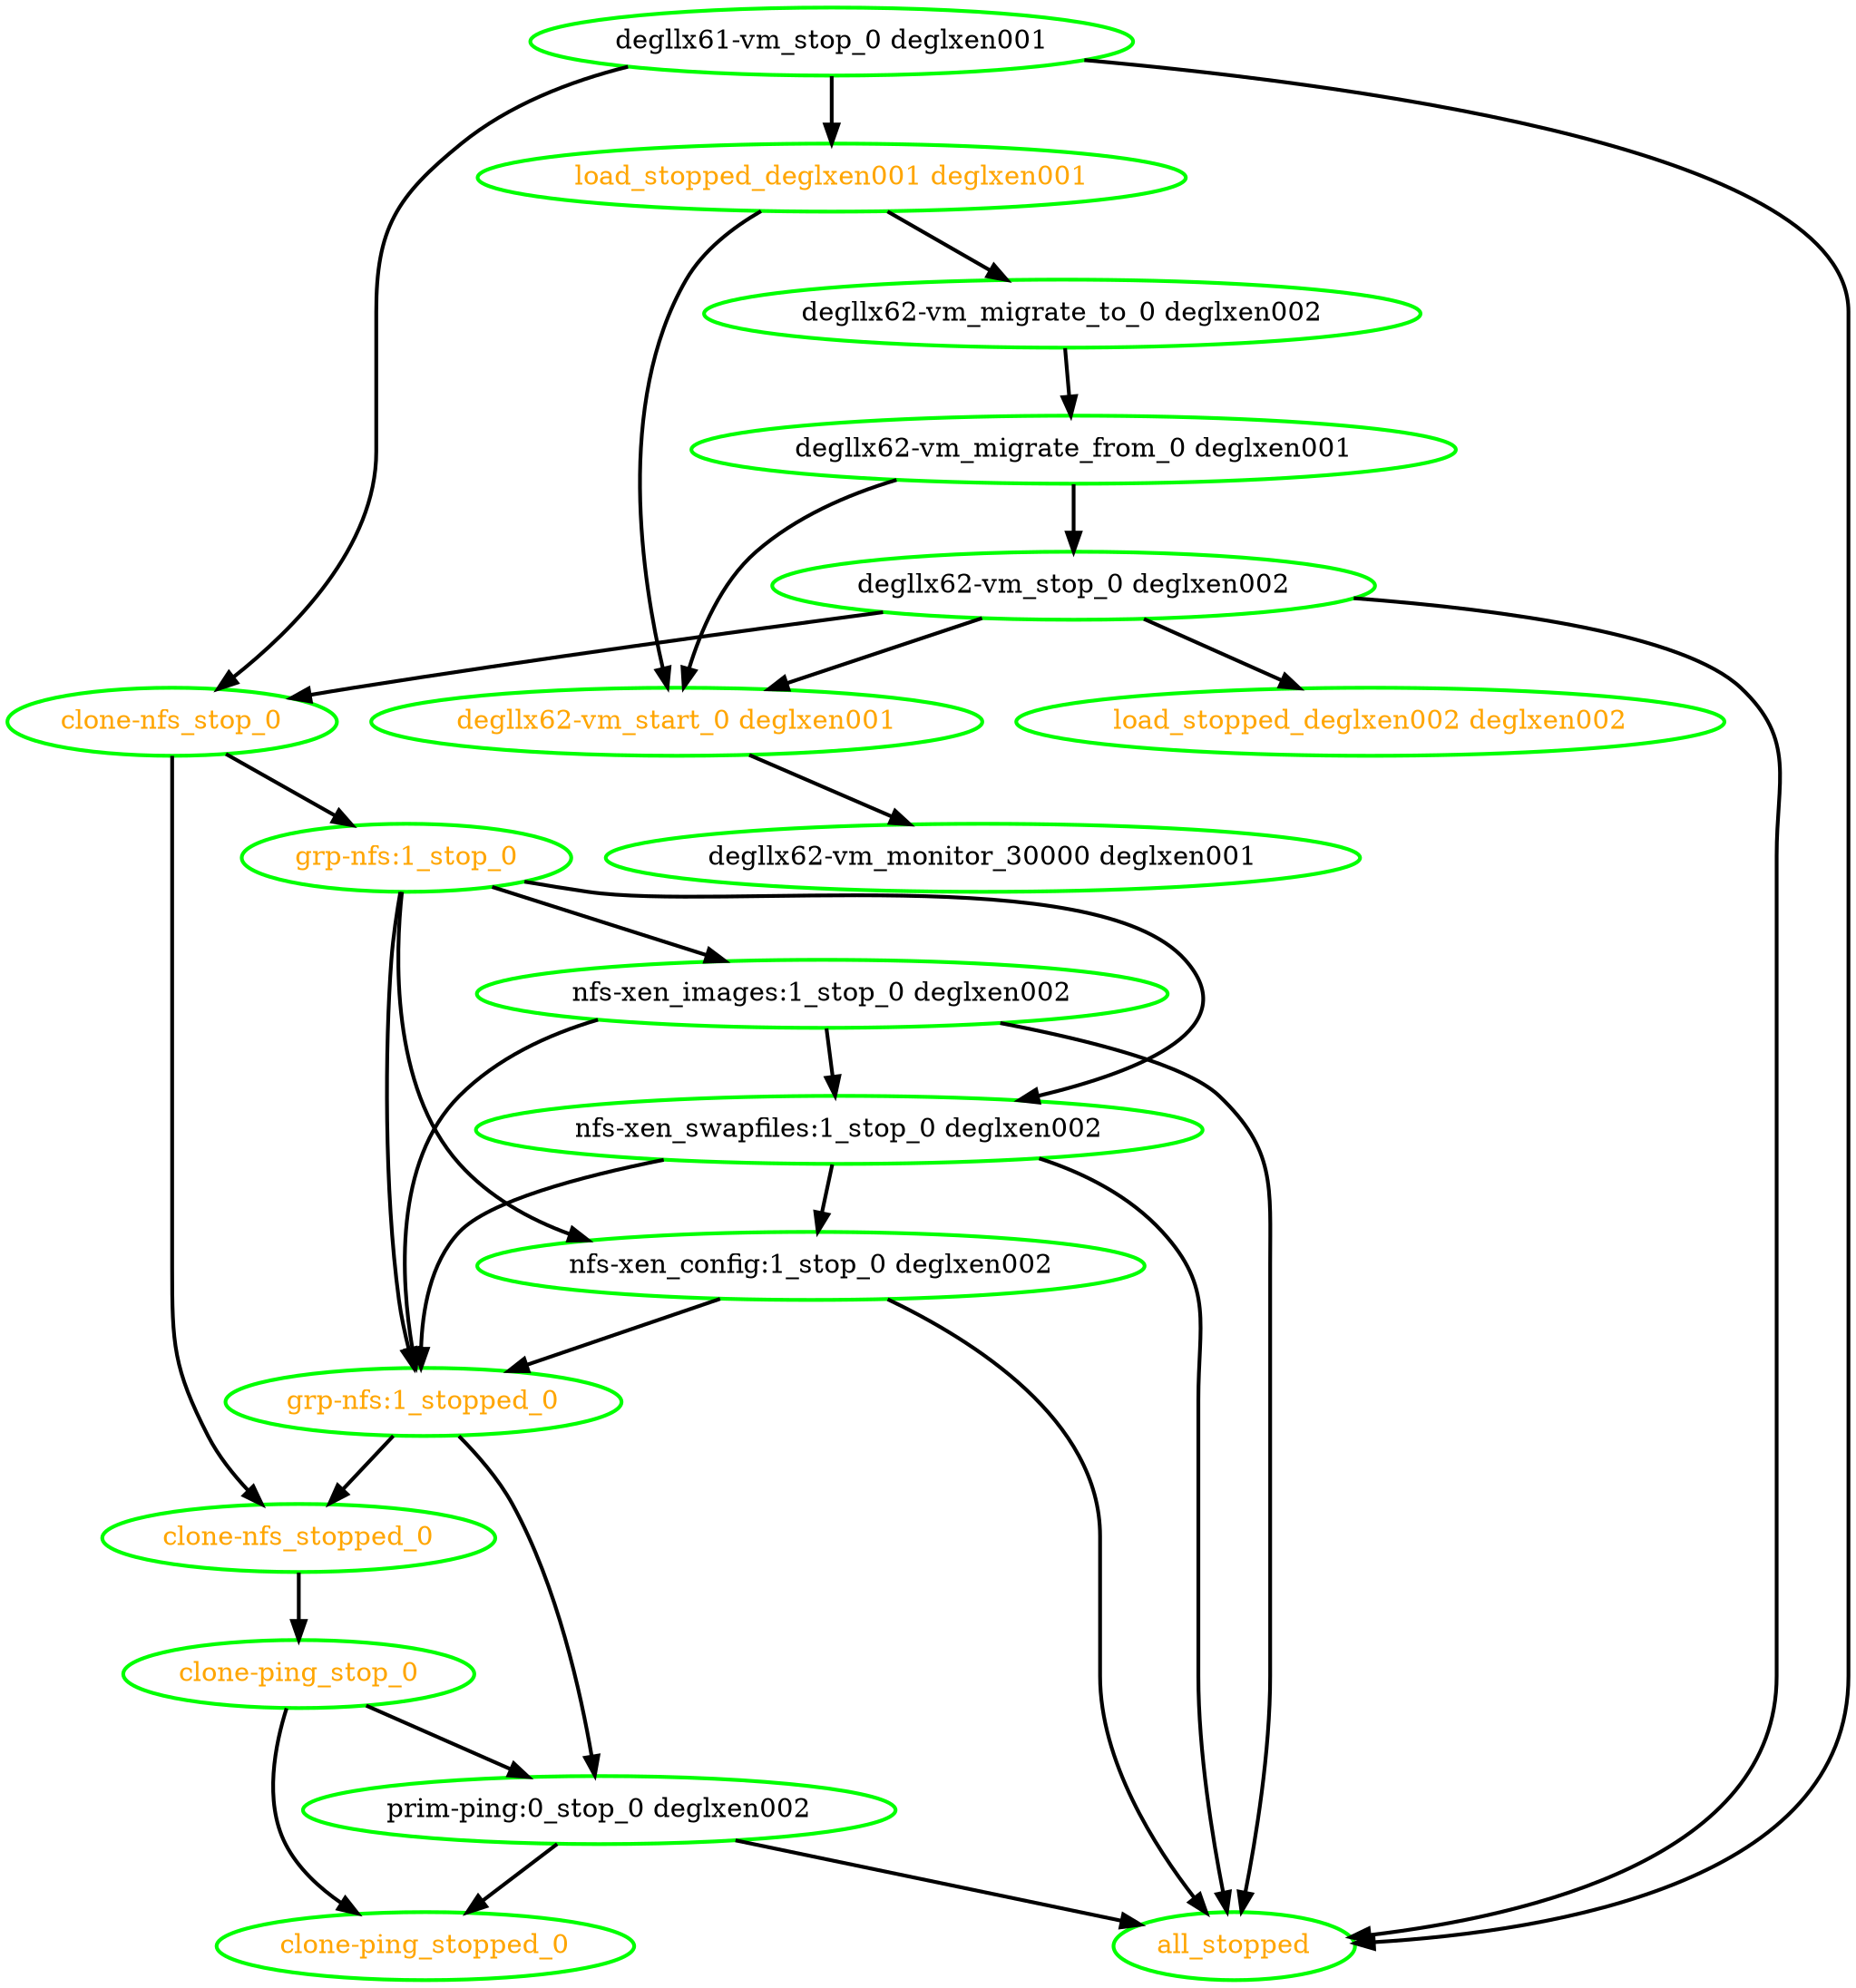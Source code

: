 digraph "g" {
"all_stopped" [ style=bold color="green" fontcolor="orange" ]
"clone-nfs_stop_0" -> "clone-nfs_stopped_0" [ style = bold]
"clone-nfs_stop_0" -> "grp-nfs:1_stop_0" [ style = bold]
"clone-nfs_stop_0" [ style=bold color="green" fontcolor="orange" ]
"clone-nfs_stopped_0" -> "clone-ping_stop_0" [ style = bold]
"clone-nfs_stopped_0" [ style=bold color="green" fontcolor="orange" ]
"clone-ping_stop_0" -> "clone-ping_stopped_0" [ style = bold]
"clone-ping_stop_0" -> "prim-ping:0_stop_0 deglxen002" [ style = bold]
"clone-ping_stop_0" [ style=bold color="green" fontcolor="orange" ]
"clone-ping_stopped_0" [ style=bold color="green" fontcolor="orange" ]
"degllx61-vm_stop_0 deglxen001" -> "all_stopped" [ style = bold]
"degllx61-vm_stop_0 deglxen001" -> "clone-nfs_stop_0" [ style = bold]
"degllx61-vm_stop_0 deglxen001" -> "load_stopped_deglxen001 deglxen001" [ style = bold]
"degllx61-vm_stop_0 deglxen001" [ style=bold color="green" fontcolor="black" ]
"degllx62-vm_migrate_from_0 deglxen001" -> "degllx62-vm_start_0 deglxen001" [ style = bold]
"degllx62-vm_migrate_from_0 deglxen001" -> "degllx62-vm_stop_0 deglxen002" [ style = bold]
"degllx62-vm_migrate_from_0 deglxen001" [ style=bold color="green" fontcolor="black"]
"degllx62-vm_migrate_to_0 deglxen002" -> "degllx62-vm_migrate_from_0 deglxen001" [ style = bold]
"degllx62-vm_migrate_to_0 deglxen002" [ style=bold color="green" fontcolor="black"]
"degllx62-vm_monitor_30000 deglxen001" [ style=bold color="green" fontcolor="black" ]
"degllx62-vm_start_0 deglxen001" -> "degllx62-vm_monitor_30000 deglxen001" [ style = bold]
"degllx62-vm_start_0 deglxen001" [ style=bold color="green" fontcolor="orange"]
"degllx62-vm_stop_0 deglxen002" -> "all_stopped" [ style = bold]
"degllx62-vm_stop_0 deglxen002" -> "clone-nfs_stop_0" [ style = bold]
"degllx62-vm_stop_0 deglxen002" -> "degllx62-vm_start_0 deglxen001" [ style = bold]
"degllx62-vm_stop_0 deglxen002" -> "load_stopped_deglxen002 deglxen002" [ style = bold]
"degllx62-vm_stop_0 deglxen002" [ style=bold color="green" fontcolor="black" ]
"grp-nfs:1_stop_0" -> "grp-nfs:1_stopped_0" [ style = bold]
"grp-nfs:1_stop_0" -> "nfs-xen_config:1_stop_0 deglxen002" [ style = bold]
"grp-nfs:1_stop_0" -> "nfs-xen_images:1_stop_0 deglxen002" [ style = bold]
"grp-nfs:1_stop_0" -> "nfs-xen_swapfiles:1_stop_0 deglxen002" [ style = bold]
"grp-nfs:1_stop_0" [ style=bold color="green" fontcolor="orange" ]
"grp-nfs:1_stopped_0" -> "clone-nfs_stopped_0" [ style = bold]
"grp-nfs:1_stopped_0" -> "prim-ping:0_stop_0 deglxen002" [ style = bold]
"grp-nfs:1_stopped_0" [ style=bold color="green" fontcolor="orange" ]
"load_stopped_deglxen001 deglxen001" -> "degllx62-vm_migrate_to_0 deglxen002" [ style = bold]
"load_stopped_deglxen001 deglxen001" -> "degllx62-vm_start_0 deglxen001" [ style = bold]
"load_stopped_deglxen001 deglxen001" [ style=bold color="green" fontcolor="orange" ]
"load_stopped_deglxen002 deglxen002" [ style=bold color="green" fontcolor="orange" ]
"nfs-xen_config:1_stop_0 deglxen002" -> "all_stopped" [ style = bold]
"nfs-xen_config:1_stop_0 deglxen002" -> "grp-nfs:1_stopped_0" [ style = bold]
"nfs-xen_config:1_stop_0 deglxen002" [ style=bold color="green" fontcolor="black" ]
"nfs-xen_images:1_stop_0 deglxen002" -> "all_stopped" [ style = bold]
"nfs-xen_images:1_stop_0 deglxen002" -> "grp-nfs:1_stopped_0" [ style = bold]
"nfs-xen_images:1_stop_0 deglxen002" -> "nfs-xen_swapfiles:1_stop_0 deglxen002" [ style = bold]
"nfs-xen_images:1_stop_0 deglxen002" [ style=bold color="green" fontcolor="black" ]
"nfs-xen_swapfiles:1_stop_0 deglxen002" -> "all_stopped" [ style = bold]
"nfs-xen_swapfiles:1_stop_0 deglxen002" -> "grp-nfs:1_stopped_0" [ style = bold]
"nfs-xen_swapfiles:1_stop_0 deglxen002" -> "nfs-xen_config:1_stop_0 deglxen002" [ style = bold]
"nfs-xen_swapfiles:1_stop_0 deglxen002" [ style=bold color="green" fontcolor="black" ]
"prim-ping:0_stop_0 deglxen002" -> "all_stopped" [ style = bold]
"prim-ping:0_stop_0 deglxen002" -> "clone-ping_stopped_0" [ style = bold]
"prim-ping:0_stop_0 deglxen002" [ style=bold color="green" fontcolor="black" ]
}
